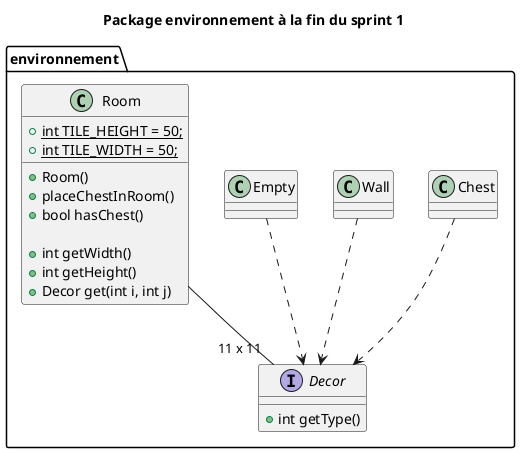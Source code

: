 @startuml

title Package environnement à la fin du sprint 1

package environnement {
    
    interface Decor {
        + int getType()
    }

    class Chest
    Chest ..> Decor
    
    class Wall
    Wall ..> Decor
    
    class Empty
    Empty ..> Decor

    Room --"11 x 11" Decor

    class Room {
        + {static} int TILE_HEIGHT = 50;
        + {static} int TILE_WIDTH = 50;

        + Room()
        + placeChestInRoom()
        + bool hasChest()

        + int getWidth()
        + int getHeight()
        + Decor get(int i, int j)
    }
}

@enduml
